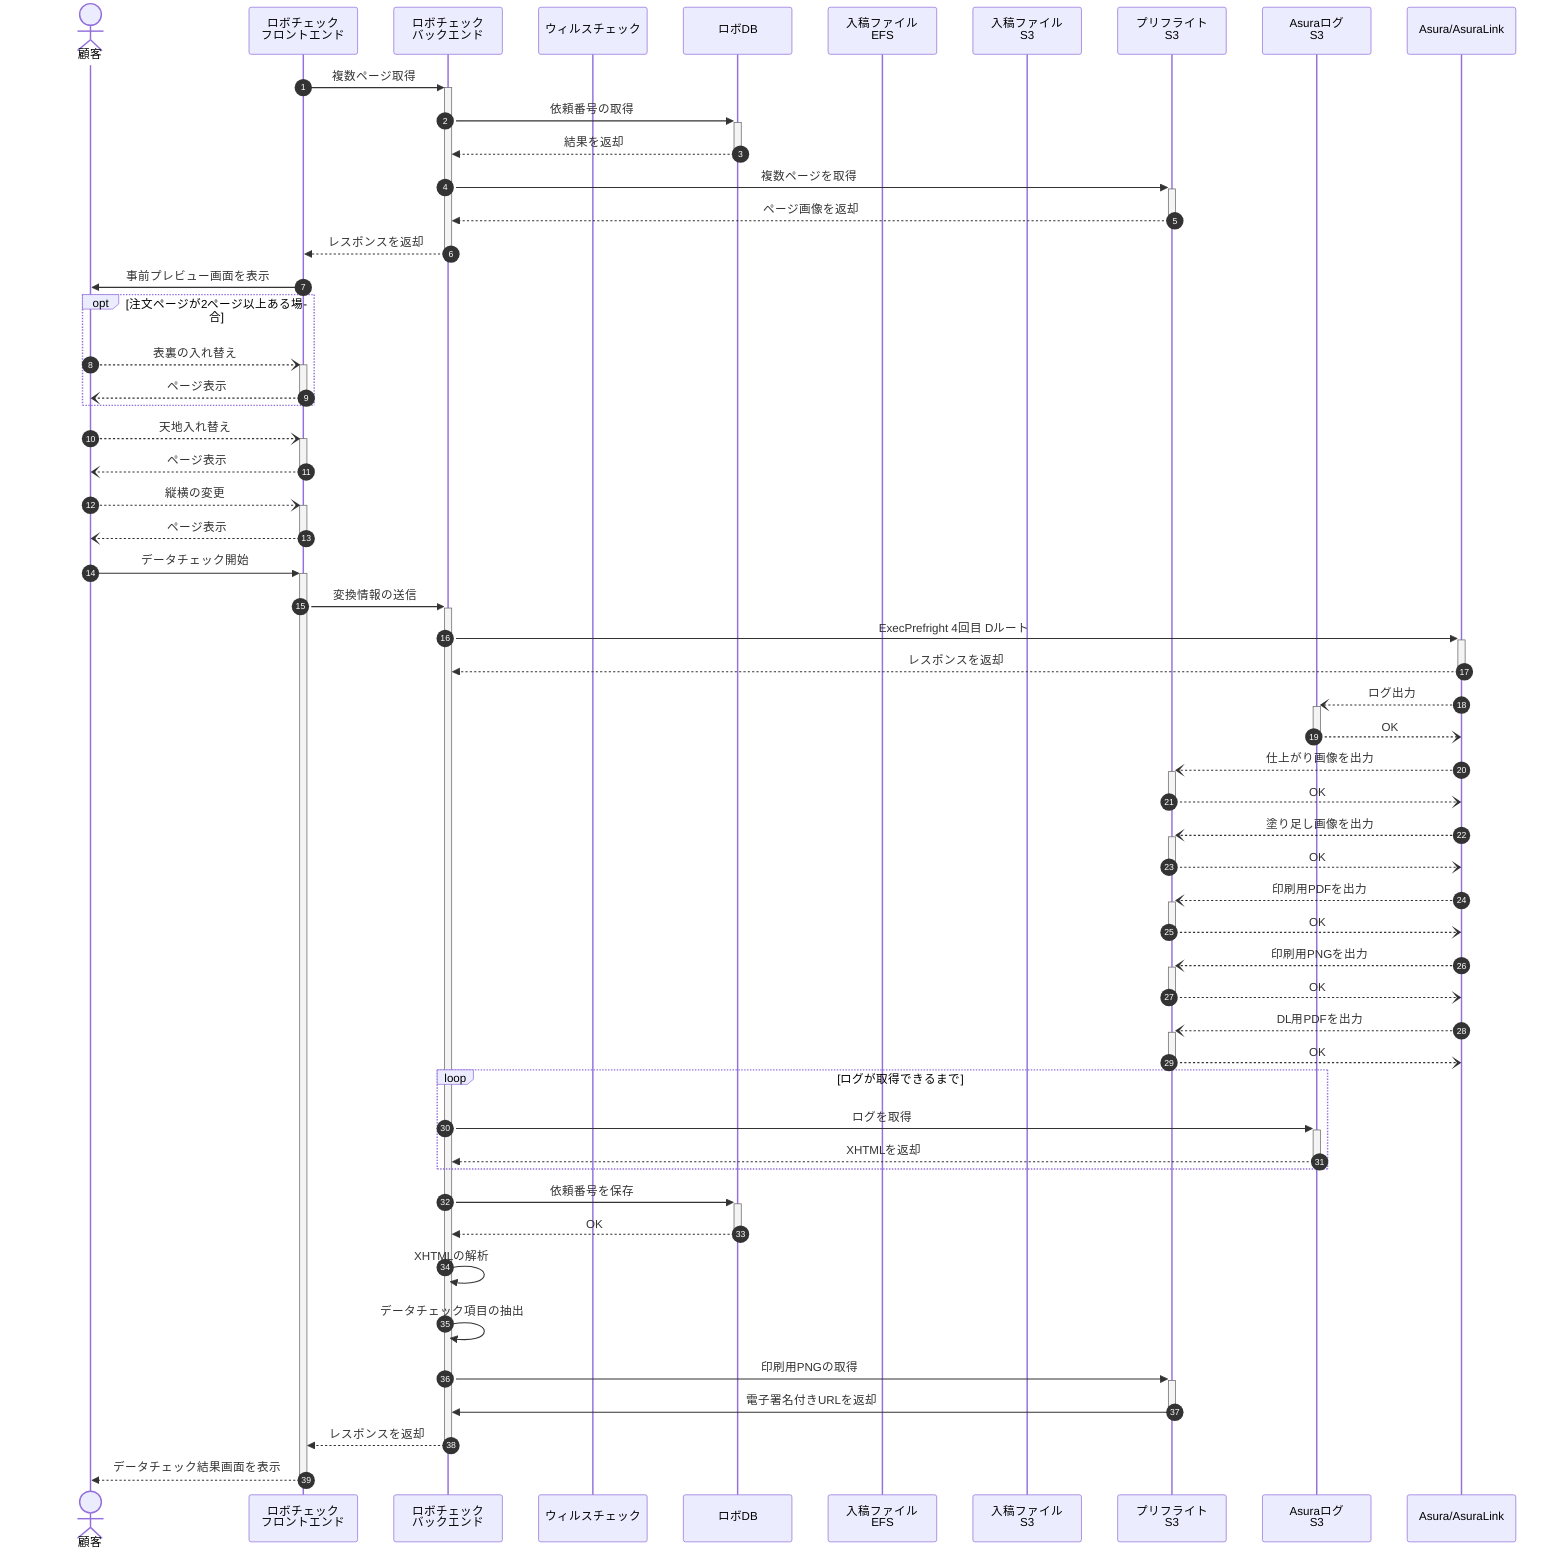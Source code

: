 sequenceDiagram
    autonumber
    actor customer as 顧客
    participant robocheck_fe as ロボチェック<br>フロントエンド
    participant robocheck_be as ロボチェック<br>バックエンド
    participant with_secure as ウィルスチェック
    participant robocheck_db as ロボDB
    participant nyuko_file_efs as 入稿ファイル<br>EFS
    participant nyuko_file_s3 as 入稿ファイル<br>S3
    participant prefright_s3 as プリフライト<br>S3
    participant asura_log_s3 as Asuraログ<br>S3
    participant asura_link as Asura/AsuraLink

    %% 複数ページ取得
    robocheck_fe ->>+ robocheck_be: 複数ページ取得
    robocheck_be ->>+ robocheck_db: 依頼番号の取得
    robocheck_db -->>- robocheck_be: 結果を返却
    robocheck_be ->>+ prefright_s3: 複数ページを取得
    prefright_s3 -->>- robocheck_be: ページ画像を返却
    robocheck_be -->>- robocheck_fe: レスポンスを返却
    robocheck_fe ->> customer: 事前プレビュー画面を表示
    %% 事前プレビュー
    opt 注文ページが2ページ以上ある場合
        customer --)+ robocheck_fe: 表裏の入れ替え
        robocheck_fe --)- customer: ページ表示
    end
    customer --)+ robocheck_fe: 天地入れ替え
    robocheck_fe --)- customer: ページ表示
    customer --)+ robocheck_fe: 縦横の変更
    robocheck_fe --)- customer: ページ表示
    customer ->>+ robocheck_fe: データチェック開始
    robocheck_fe ->>+ robocheck_be: 変換情報の送信
    robocheck_be ->>+ asura_link: ExecPrefright 4回目 Dルート
    asura_link -->>- robocheck_be: レスポンスを返却
    asura_link --)+ asura_log_s3: ログ出力
    asura_log_s3 --)- asura_link: OK
    asura_link --)+ prefright_s3: 仕上がり画像を出力
    prefright_s3 --)- asura_link: OK
    asura_link --)+ prefright_s3: 塗り足し画像を出力
    prefright_s3 --)- asura_link: OK
    asura_link --)+ prefright_s3: 印刷用PDFを出力
    prefright_s3 --)- asura_link: OK
    asura_link --)+ prefright_s3: 印刷用PNGを出力
    prefright_s3 --)- asura_link: OK
    asura_link --)+ prefright_s3: DL用PDFを出力
    prefright_s3 --)- asura_link: OK
    loop ログが取得できるまで
        robocheck_be ->>+ asura_log_s3: ログを取得
        asura_log_s3 -->>- robocheck_be: XHTMLを返却
    end
    robocheck_be ->>+ robocheck_db: 依頼番号を保存
    robocheck_db -->>- robocheck_be: OK
    robocheck_be ->> robocheck_be: XHTMLの解析
    robocheck_be ->> robocheck_be: データチェック項目の抽出
    robocheck_be ->>+ prefright_s3: 印刷用PNGの取得
    prefright_s3 ->>- robocheck_be: 電子署名付きURLを返却
    robocheck_be -->>- robocheck_fe: レスポンスを返却
    robocheck_fe -->>- customer: データチェック結果画面を表示